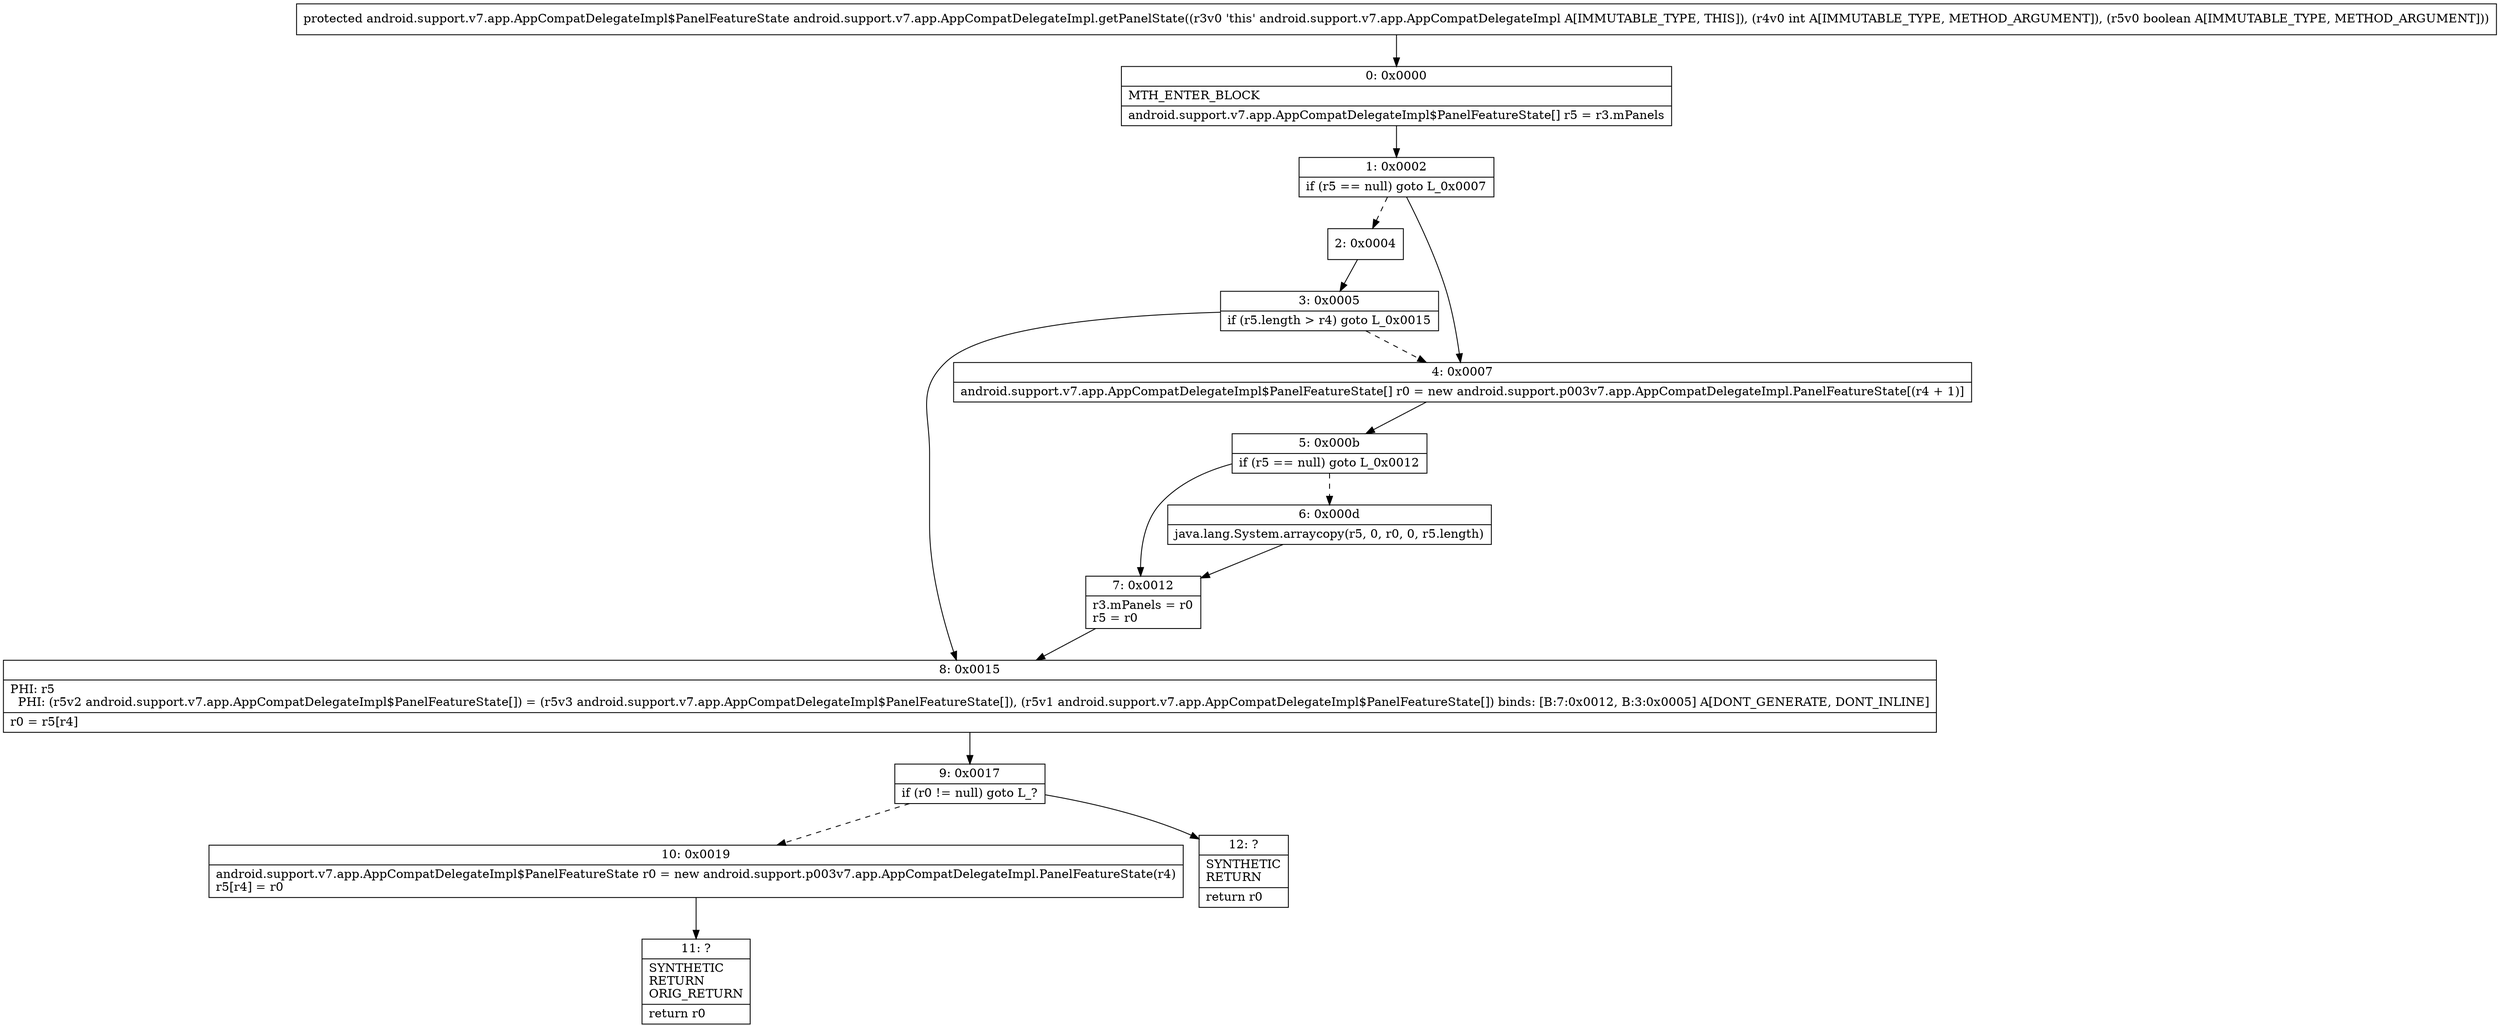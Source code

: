 digraph "CFG forandroid.support.v7.app.AppCompatDelegateImpl.getPanelState(IZ)Landroid\/support\/v7\/app\/AppCompatDelegateImpl$PanelFeatureState;" {
Node_0 [shape=record,label="{0\:\ 0x0000|MTH_ENTER_BLOCK\l|android.support.v7.app.AppCompatDelegateImpl$PanelFeatureState[] r5 = r3.mPanels\l}"];
Node_1 [shape=record,label="{1\:\ 0x0002|if (r5 == null) goto L_0x0007\l}"];
Node_2 [shape=record,label="{2\:\ 0x0004}"];
Node_3 [shape=record,label="{3\:\ 0x0005|if (r5.length \> r4) goto L_0x0015\l}"];
Node_4 [shape=record,label="{4\:\ 0x0007|android.support.v7.app.AppCompatDelegateImpl$PanelFeatureState[] r0 = new android.support.p003v7.app.AppCompatDelegateImpl.PanelFeatureState[(r4 + 1)]\l}"];
Node_5 [shape=record,label="{5\:\ 0x000b|if (r5 == null) goto L_0x0012\l}"];
Node_6 [shape=record,label="{6\:\ 0x000d|java.lang.System.arraycopy(r5, 0, r0, 0, r5.length)\l}"];
Node_7 [shape=record,label="{7\:\ 0x0012|r3.mPanels = r0\lr5 = r0\l}"];
Node_8 [shape=record,label="{8\:\ 0x0015|PHI: r5 \l  PHI: (r5v2 android.support.v7.app.AppCompatDelegateImpl$PanelFeatureState[]) = (r5v3 android.support.v7.app.AppCompatDelegateImpl$PanelFeatureState[]), (r5v1 android.support.v7.app.AppCompatDelegateImpl$PanelFeatureState[]) binds: [B:7:0x0012, B:3:0x0005] A[DONT_GENERATE, DONT_INLINE]\l|r0 = r5[r4]\l}"];
Node_9 [shape=record,label="{9\:\ 0x0017|if (r0 != null) goto L_?\l}"];
Node_10 [shape=record,label="{10\:\ 0x0019|android.support.v7.app.AppCompatDelegateImpl$PanelFeatureState r0 = new android.support.p003v7.app.AppCompatDelegateImpl.PanelFeatureState(r4)\lr5[r4] = r0\l}"];
Node_11 [shape=record,label="{11\:\ ?|SYNTHETIC\lRETURN\lORIG_RETURN\l|return r0\l}"];
Node_12 [shape=record,label="{12\:\ ?|SYNTHETIC\lRETURN\l|return r0\l}"];
MethodNode[shape=record,label="{protected android.support.v7.app.AppCompatDelegateImpl$PanelFeatureState android.support.v7.app.AppCompatDelegateImpl.getPanelState((r3v0 'this' android.support.v7.app.AppCompatDelegateImpl A[IMMUTABLE_TYPE, THIS]), (r4v0 int A[IMMUTABLE_TYPE, METHOD_ARGUMENT]), (r5v0 boolean A[IMMUTABLE_TYPE, METHOD_ARGUMENT])) }"];
MethodNode -> Node_0;
Node_0 -> Node_1;
Node_1 -> Node_2[style=dashed];
Node_1 -> Node_4;
Node_2 -> Node_3;
Node_3 -> Node_4[style=dashed];
Node_3 -> Node_8;
Node_4 -> Node_5;
Node_5 -> Node_6[style=dashed];
Node_5 -> Node_7;
Node_6 -> Node_7;
Node_7 -> Node_8;
Node_8 -> Node_9;
Node_9 -> Node_10[style=dashed];
Node_9 -> Node_12;
Node_10 -> Node_11;
}

